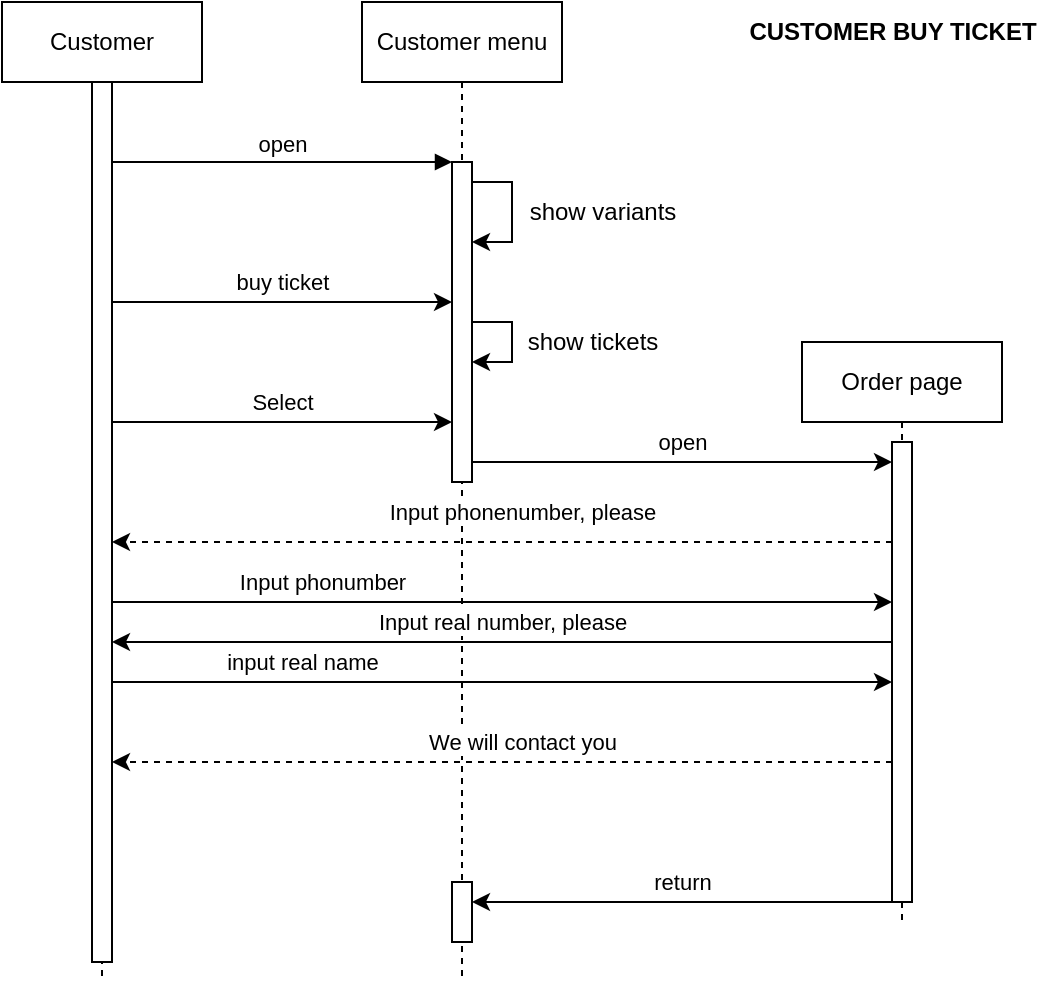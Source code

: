 <mxfile version="21.1.8" type="device">
  <diagram name="Page-1" id="2YBvvXClWsGukQMizWep">
    <mxGraphModel dx="1112" dy="728" grid="1" gridSize="10" guides="1" tooltips="1" connect="1" arrows="1" fold="1" page="1" pageScale="1" pageWidth="850" pageHeight="1100" math="0" shadow="0">
      <root>
        <mxCell id="0" />
        <mxCell id="1" parent="0" />
        <mxCell id="6wXSxraSAtm16C5Q6RMc-1" value="Customer" style="shape=umlLifeline;perimeter=lifelinePerimeter;whiteSpace=wrap;html=1;container=0;dropTarget=0;collapsible=0;recursiveResize=0;outlineConnect=0;portConstraint=eastwest;newEdgeStyle={&quot;edgeStyle&quot;:&quot;elbowEdgeStyle&quot;,&quot;elbow&quot;:&quot;vertical&quot;,&quot;curved&quot;:0,&quot;rounded&quot;:0};" parent="1" vertex="1">
          <mxGeometry x="50" y="10" width="100" height="490" as="geometry" />
        </mxCell>
        <mxCell id="6wXSxraSAtm16C5Q6RMc-2" value="" style="html=1;points=[];perimeter=orthogonalPerimeter;outlineConnect=0;targetShapes=umlLifeline;portConstraint=eastwest;newEdgeStyle={&quot;edgeStyle&quot;:&quot;elbowEdgeStyle&quot;,&quot;elbow&quot;:&quot;vertical&quot;,&quot;curved&quot;:0,&quot;rounded&quot;:0};" parent="6wXSxraSAtm16C5Q6RMc-1" vertex="1">
          <mxGeometry x="45" y="40" width="10" height="440" as="geometry" />
        </mxCell>
        <mxCell id="6wXSxraSAtm16C5Q6RMc-3" value="Customer menu" style="shape=umlLifeline;perimeter=lifelinePerimeter;whiteSpace=wrap;html=1;container=0;dropTarget=0;collapsible=0;recursiveResize=0;outlineConnect=0;portConstraint=eastwest;newEdgeStyle={&quot;edgeStyle&quot;:&quot;elbowEdgeStyle&quot;,&quot;elbow&quot;:&quot;vertical&quot;,&quot;curved&quot;:0,&quot;rounded&quot;:0};" parent="1" vertex="1">
          <mxGeometry x="230" y="10" width="100" height="490" as="geometry" />
        </mxCell>
        <mxCell id="6wXSxraSAtm16C5Q6RMc-4" value="" style="html=1;points=[];perimeter=orthogonalPerimeter;outlineConnect=0;targetShapes=umlLifeline;portConstraint=eastwest;newEdgeStyle={&quot;edgeStyle&quot;:&quot;elbowEdgeStyle&quot;,&quot;elbow&quot;:&quot;vertical&quot;,&quot;curved&quot;:0,&quot;rounded&quot;:0};" parent="6wXSxraSAtm16C5Q6RMc-3" vertex="1">
          <mxGeometry x="45" y="80" width="10" height="160" as="geometry" />
        </mxCell>
        <mxCell id="6wXSxraSAtm16C5Q6RMc-5" value="" style="endArrow=classic;html=1;rounded=0;" parent="6wXSxraSAtm16C5Q6RMc-3" source="6wXSxraSAtm16C5Q6RMc-4" target="6wXSxraSAtm16C5Q6RMc-4" edge="1">
          <mxGeometry width="50" height="50" relative="1" as="geometry">
            <mxPoint x="70" y="120" as="sourcePoint" />
            <mxPoint x="120" y="70" as="targetPoint" />
            <Array as="points">
              <mxPoint x="75" y="90" />
              <mxPoint x="75" y="120" />
            </Array>
          </mxGeometry>
        </mxCell>
        <mxCell id="6wXSxraSAtm16C5Q6RMc-6" value="" style="endArrow=classic;html=1;rounded=0;" parent="6wXSxraSAtm16C5Q6RMc-3" source="6wXSxraSAtm16C5Q6RMc-4" target="6wXSxraSAtm16C5Q6RMc-4" edge="1">
          <mxGeometry width="50" height="50" relative="1" as="geometry">
            <mxPoint x="50" y="200" as="sourcePoint" />
            <mxPoint x="100" y="150" as="targetPoint" />
            <Array as="points">
              <mxPoint x="75" y="160" />
              <mxPoint x="75" y="180" />
            </Array>
          </mxGeometry>
        </mxCell>
        <mxCell id="6wXSxraSAtm16C5Q6RMc-57" value="" style="html=1;points=[];perimeter=orthogonalPerimeter;outlineConnect=0;targetShapes=umlLifeline;portConstraint=eastwest;newEdgeStyle={&quot;edgeStyle&quot;:&quot;elbowEdgeStyle&quot;,&quot;elbow&quot;:&quot;vertical&quot;,&quot;curved&quot;:0,&quot;rounded&quot;:0};" parent="6wXSxraSAtm16C5Q6RMc-3" vertex="1">
          <mxGeometry x="45" y="440" width="10" height="30" as="geometry" />
        </mxCell>
        <mxCell id="6wXSxraSAtm16C5Q6RMc-7" value="open" style="html=1;verticalAlign=bottom;endArrow=block;edgeStyle=elbowEdgeStyle;elbow=vertical;curved=0;rounded=0;" parent="1" source="6wXSxraSAtm16C5Q6RMc-2" target="6wXSxraSAtm16C5Q6RMc-4" edge="1">
          <mxGeometry relative="1" as="geometry">
            <mxPoint x="205" y="100" as="sourcePoint" />
            <Array as="points">
              <mxPoint x="190" y="90" />
            </Array>
          </mxGeometry>
        </mxCell>
        <mxCell id="6wXSxraSAtm16C5Q6RMc-8" value="show variants" style="text;html=1;align=center;verticalAlign=middle;resizable=0;points=[];autosize=1;strokeColor=none;fillColor=none;" parent="1" vertex="1">
          <mxGeometry x="300" y="100" width="100" height="30" as="geometry" />
        </mxCell>
        <mxCell id="6wXSxraSAtm16C5Q6RMc-9" value="" style="endArrow=classic;html=1;rounded=0;" parent="1" source="6wXSxraSAtm16C5Q6RMc-2" target="6wXSxraSAtm16C5Q6RMc-4" edge="1">
          <mxGeometry relative="1" as="geometry">
            <mxPoint x="160" y="159.58" as="sourcePoint" />
            <mxPoint x="260" y="159.58" as="targetPoint" />
            <Array as="points">
              <mxPoint x="230" y="160" />
            </Array>
          </mxGeometry>
        </mxCell>
        <mxCell id="6wXSxraSAtm16C5Q6RMc-10" value="buy ticket" style="edgeLabel;resizable=0;html=1;align=center;verticalAlign=middle;" parent="6wXSxraSAtm16C5Q6RMc-9" connectable="0" vertex="1">
          <mxGeometry relative="1" as="geometry">
            <mxPoint y="-10" as="offset" />
          </mxGeometry>
        </mxCell>
        <mxCell id="6wXSxraSAtm16C5Q6RMc-12" value="show tickets" style="text;html=1;align=center;verticalAlign=middle;resizable=0;points=[];autosize=1;strokeColor=none;fillColor=none;" parent="1" vertex="1">
          <mxGeometry x="300" y="165" width="90" height="30" as="geometry" />
        </mxCell>
        <mxCell id="6wXSxraSAtm16C5Q6RMc-20" value="" style="endArrow=classic;html=1;rounded=0;" parent="1" source="6wXSxraSAtm16C5Q6RMc-2" target="6wXSxraSAtm16C5Q6RMc-4" edge="1">
          <mxGeometry relative="1" as="geometry">
            <mxPoint x="120" y="230" as="sourcePoint" />
            <mxPoint x="220" y="230" as="targetPoint" />
            <Array as="points">
              <mxPoint x="220" y="220" />
            </Array>
          </mxGeometry>
        </mxCell>
        <mxCell id="6wXSxraSAtm16C5Q6RMc-21" value="Select" style="edgeLabel;resizable=0;html=1;align=center;verticalAlign=middle;" parent="6wXSxraSAtm16C5Q6RMc-20" connectable="0" vertex="1">
          <mxGeometry relative="1" as="geometry">
            <mxPoint y="-10" as="offset" />
          </mxGeometry>
        </mxCell>
        <mxCell id="6wXSxraSAtm16C5Q6RMc-22" value="Order page" style="shape=umlLifeline;perimeter=lifelinePerimeter;whiteSpace=wrap;html=1;container=0;dropTarget=0;collapsible=0;recursiveResize=0;outlineConnect=0;portConstraint=eastwest;newEdgeStyle={&quot;edgeStyle&quot;:&quot;elbowEdgeStyle&quot;,&quot;elbow&quot;:&quot;vertical&quot;,&quot;curved&quot;:0,&quot;rounded&quot;:0};" parent="1" vertex="1">
          <mxGeometry x="450" y="180" width="100" height="290" as="geometry" />
        </mxCell>
        <mxCell id="6wXSxraSAtm16C5Q6RMc-23" value="" style="html=1;points=[];perimeter=orthogonalPerimeter;outlineConnect=0;targetShapes=umlLifeline;portConstraint=eastwest;newEdgeStyle={&quot;edgeStyle&quot;:&quot;elbowEdgeStyle&quot;,&quot;elbow&quot;:&quot;vertical&quot;,&quot;curved&quot;:0,&quot;rounded&quot;:0};" parent="6wXSxraSAtm16C5Q6RMc-22" vertex="1">
          <mxGeometry x="45" y="50" width="10" height="230" as="geometry" />
        </mxCell>
        <mxCell id="6wXSxraSAtm16C5Q6RMc-28" value="" style="endArrow=classic;html=1;rounded=0;" parent="1" source="6wXSxraSAtm16C5Q6RMc-4" target="6wXSxraSAtm16C5Q6RMc-23" edge="1">
          <mxGeometry relative="1" as="geometry">
            <mxPoint x="350" y="260" as="sourcePoint" />
            <mxPoint x="450" y="260" as="targetPoint" />
            <Array as="points">
              <mxPoint x="430" y="240" />
            </Array>
          </mxGeometry>
        </mxCell>
        <mxCell id="6wXSxraSAtm16C5Q6RMc-29" value="open" style="edgeLabel;resizable=0;html=1;align=center;verticalAlign=middle;" parent="6wXSxraSAtm16C5Q6RMc-28" connectable="0" vertex="1">
          <mxGeometry relative="1" as="geometry">
            <mxPoint y="-10" as="offset" />
          </mxGeometry>
        </mxCell>
        <mxCell id="6wXSxraSAtm16C5Q6RMc-30" value="" style="endArrow=classic;html=1;rounded=0;" parent="1" source="6wXSxraSAtm16C5Q6RMc-2" target="6wXSxraSAtm16C5Q6RMc-23" edge="1">
          <mxGeometry relative="1" as="geometry">
            <mxPoint x="190" y="290" as="sourcePoint" />
            <mxPoint x="290" y="290" as="targetPoint" />
            <Array as="points">
              <mxPoint x="370" y="310" />
              <mxPoint x="450" y="310" />
            </Array>
          </mxGeometry>
        </mxCell>
        <mxCell id="6wXSxraSAtm16C5Q6RMc-31" value="Input phonumber" style="edgeLabel;resizable=0;html=1;align=center;verticalAlign=middle;" parent="6wXSxraSAtm16C5Q6RMc-30" connectable="0" vertex="1">
          <mxGeometry relative="1" as="geometry">
            <mxPoint x="-90" y="-10" as="offset" />
          </mxGeometry>
        </mxCell>
        <mxCell id="6wXSxraSAtm16C5Q6RMc-36" value="" style="endArrow=classic;html=1;rounded=0;" parent="1" source="6wXSxraSAtm16C5Q6RMc-2" target="6wXSxraSAtm16C5Q6RMc-23" edge="1">
          <mxGeometry relative="1" as="geometry">
            <mxPoint x="280" y="330" as="sourcePoint" />
            <mxPoint x="380" y="330" as="targetPoint" />
            <Array as="points">
              <mxPoint x="250" y="350" />
              <mxPoint x="410" y="350" />
            </Array>
          </mxGeometry>
        </mxCell>
        <mxCell id="6wXSxraSAtm16C5Q6RMc-37" value="input real name" style="edgeLabel;resizable=0;html=1;align=center;verticalAlign=middle;" parent="6wXSxraSAtm16C5Q6RMc-36" connectable="0" vertex="1">
          <mxGeometry relative="1" as="geometry">
            <mxPoint x="-100" y="-10" as="offset" />
          </mxGeometry>
        </mxCell>
        <mxCell id="6wXSxraSAtm16C5Q6RMc-48" value="" style="endArrow=classic;html=1;rounded=0;dashed=1;" parent="1" source="6wXSxraSAtm16C5Q6RMc-23" target="6wXSxraSAtm16C5Q6RMc-2" edge="1">
          <mxGeometry relative="1" as="geometry">
            <mxPoint x="280" y="370" as="sourcePoint" />
            <mxPoint x="380" y="370" as="targetPoint" />
            <Array as="points">
              <mxPoint x="360" y="390" />
            </Array>
          </mxGeometry>
        </mxCell>
        <mxCell id="6wXSxraSAtm16C5Q6RMc-49" value="We will contact you" style="edgeLabel;resizable=0;html=1;align=center;verticalAlign=middle;" parent="6wXSxraSAtm16C5Q6RMc-48" connectable="0" vertex="1">
          <mxGeometry relative="1" as="geometry">
            <mxPoint x="10" y="-10" as="offset" />
          </mxGeometry>
        </mxCell>
        <mxCell id="6wXSxraSAtm16C5Q6RMc-58" value="" style="endArrow=classic;html=1;rounded=0;" parent="1" source="6wXSxraSAtm16C5Q6RMc-23" target="6wXSxraSAtm16C5Q6RMc-57" edge="1">
          <mxGeometry relative="1" as="geometry">
            <mxPoint x="480" y="460" as="sourcePoint" />
            <mxPoint x="320" y="460" as="targetPoint" />
            <Array as="points">
              <mxPoint x="325" y="460" />
            </Array>
          </mxGeometry>
        </mxCell>
        <mxCell id="6wXSxraSAtm16C5Q6RMc-59" value="return" style="edgeLabel;resizable=0;html=1;align=center;verticalAlign=middle;" parent="6wXSxraSAtm16C5Q6RMc-58" connectable="0" vertex="1">
          <mxGeometry relative="1" as="geometry">
            <mxPoint y="-10" as="offset" />
          </mxGeometry>
        </mxCell>
        <mxCell id="6wXSxraSAtm16C5Q6RMc-60" value="" style="shape=image;html=1;verticalAlign=top;verticalLabelPosition=bottom;labelBackgroundColor=#ffffff;imageAspect=0;aspect=fixed;image=https://cdn3.iconfinder.com/data/icons/user-interface-169/32/cross-128.png" parent="1" vertex="1">
          <mxGeometry x="476" y="450" width="48" height="48" as="geometry" />
        </mxCell>
        <mxCell id="6wXSxraSAtm16C5Q6RMc-62" value="CUSTOMER BUY TICKET" style="text;html=1;align=center;verticalAlign=middle;resizable=0;points=[];autosize=1;strokeColor=none;fillColor=none;strokeWidth=1;fontStyle=1" parent="1" vertex="1">
          <mxGeometry x="410" y="10" width="170" height="30" as="geometry" />
        </mxCell>
        <mxCell id="bTvelG6Vqr-V6RtZoKT6-3" value="" style="endArrow=classic;html=1;rounded=0;dashed=1;" edge="1" parent="1" source="6wXSxraSAtm16C5Q6RMc-23" target="6wXSxraSAtm16C5Q6RMc-2">
          <mxGeometry relative="1" as="geometry">
            <mxPoint x="370" y="220" as="sourcePoint" />
            <mxPoint x="470" y="220" as="targetPoint" />
            <Array as="points">
              <mxPoint x="440" y="280" />
            </Array>
          </mxGeometry>
        </mxCell>
        <mxCell id="bTvelG6Vqr-V6RtZoKT6-4" value="Input phonenumber, please" style="edgeLabel;resizable=0;html=1;align=center;verticalAlign=middle;" connectable="0" vertex="1" parent="bTvelG6Vqr-V6RtZoKT6-3">
          <mxGeometry relative="1" as="geometry">
            <mxPoint x="10" y="-15" as="offset" />
          </mxGeometry>
        </mxCell>
        <mxCell id="bTvelG6Vqr-V6RtZoKT6-8" value="" style="endArrow=classic;html=1;rounded=0;" edge="1" parent="1" source="6wXSxraSAtm16C5Q6RMc-23" target="6wXSxraSAtm16C5Q6RMc-2">
          <mxGeometry relative="1" as="geometry">
            <mxPoint x="370" y="220" as="sourcePoint" />
            <mxPoint x="470" y="220" as="targetPoint" />
            <Array as="points">
              <mxPoint x="320" y="330" />
            </Array>
          </mxGeometry>
        </mxCell>
        <mxCell id="bTvelG6Vqr-V6RtZoKT6-9" value="Input real number, please" style="edgeLabel;resizable=0;html=1;align=center;verticalAlign=middle;" connectable="0" vertex="1" parent="bTvelG6Vqr-V6RtZoKT6-8">
          <mxGeometry relative="1" as="geometry">
            <mxPoint y="-10" as="offset" />
          </mxGeometry>
        </mxCell>
      </root>
    </mxGraphModel>
  </diagram>
</mxfile>
